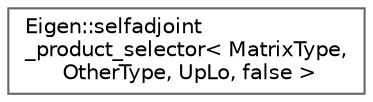 digraph "类继承关系图"
{
 // LATEX_PDF_SIZE
  bgcolor="transparent";
  edge [fontname=Helvetica,fontsize=10,labelfontname=Helvetica,labelfontsize=10];
  node [fontname=Helvetica,fontsize=10,shape=box,height=0.2,width=0.4];
  rankdir="LR";
  Node0 [id="Node000000",label="Eigen::selfadjoint\l_product_selector\< MatrixType,\l OtherType, UpLo, false \>",height=0.2,width=0.4,color="grey40", fillcolor="white", style="filled",URL="$struct_eigen_1_1selfadjoint__product__selector_3_01_matrix_type_00_01_other_type_00_01_up_lo_00_01false_01_4.html",tooltip=" "];
}
